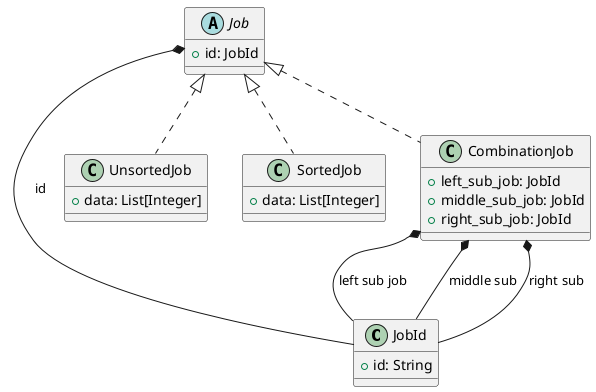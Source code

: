 @startuml Job Structure
    class JobId {
        +id: String
    }

    abstract class Job {
        +id: JobId
    }

    class UnsortedJob {
        +data: List[Integer]
    }

    class SortedJob {
        +data: List[Integer]
    }

    class CombinationJob {
        +left_sub_job: JobId
        +middle_sub_job: JobId
        +right_sub_job: JobId
    }

    Job <|.. UnsortedJob
    Job <|.. CombinationJob
    Job <|.. SortedJob

    Job *-- JobId : id

    CombinationJob *-- JobId : left sub job
    CombinationJob *-- JobId : middle sub
    CombinationJob *-- JobId : right sub
@enduml

@startuml Design Overview
autoactivate on
autonumber "<b>[00]"
Actor User
Boundary WebApp
Database "Job Store" AS JobStore
Control "Unsorted Event Queue" AS UnsortedEventQueue
Control "Quicksort Service" AS QuicksortService
Control "Sorted Event Queue" AS SortedEventQueue
Control "Combiner Service" AS CombinerService

par Submitting a Job
    User -> WebApp : Submit Number String
        WebApp -> JobStore : Register a new job
        return
    return
else Monitoring Unsorted Jobs
    loop Forever
        JobStore -> JobStore : Check for new jobs
            alt New jobs found
                JobStore -> UnsortedEventQueue : Add new jobs to Event Queue(JobId)
                return
            end
        return
    end
else Processing Jobs
    loop Forever
        QuicksortService -> UnsortedEventQueue : Get Job from Event Queue
        return
        QuicksortService -> QuicksortService : Process job from Event Queue
            alt Job larger than threshold size
                QuicksortService -> QuicksortService : Split job into smaller jobs
                note right: The job will be split into 3 parts for QuickSort; left, middle, right
                    QuicksortService -> JobStore : Register Sub Jobs
                    return
                return
            else Job smaller than (or equal to) threshold size
                QuicksortService -> QuicksortService : Sort job
                return
                QuicksortService -> JobStore : Add completed job
                return
            end
        return
    end
else Monitoring Sorted Jobs
    loop Forever
        JobStore -> JobStore : Check for completed jobs
            alt Completed jobs found
                JobStore -> JobStore : Mark jobs as completed
                return
                JobStore -> SortedEventQueue : Add completed jobs to Sorted Event Queue
                return
            end
        return
    end
else Recombine Jobs
    loop Forever
        CombinerService -> SortedEventQueue : Get Combining Job from Sorted Event Queue
        return
        CombinerService -> JobStore : Get parts for recombination
        return
        alt Job is Fully recombined
            CombinerService -> JobStore : Store Completed Job
            return
        else Job is not Fully recombined
            CombinerService -> CombinerService: Look for other pieces
                alt Parts found for recombination
                    CombinerService -> CombinerService: Combine parts
                        CombinerService -> SortedEventQueue : Add recombined job to Sorted Event Queue
                        return
                    return
                else Could not find parts for recombination
                    CombinerService -> SortedEventQueue : Add job back to Sorted Event Queue
                    return
                end
            return
        end
    end
else View Results
    User -> WebApp : Request Results
        WebApp -> JobStore : Get Results
        return
        WebApp -> WebApp : Display Results
        return
    return
end

@enduml